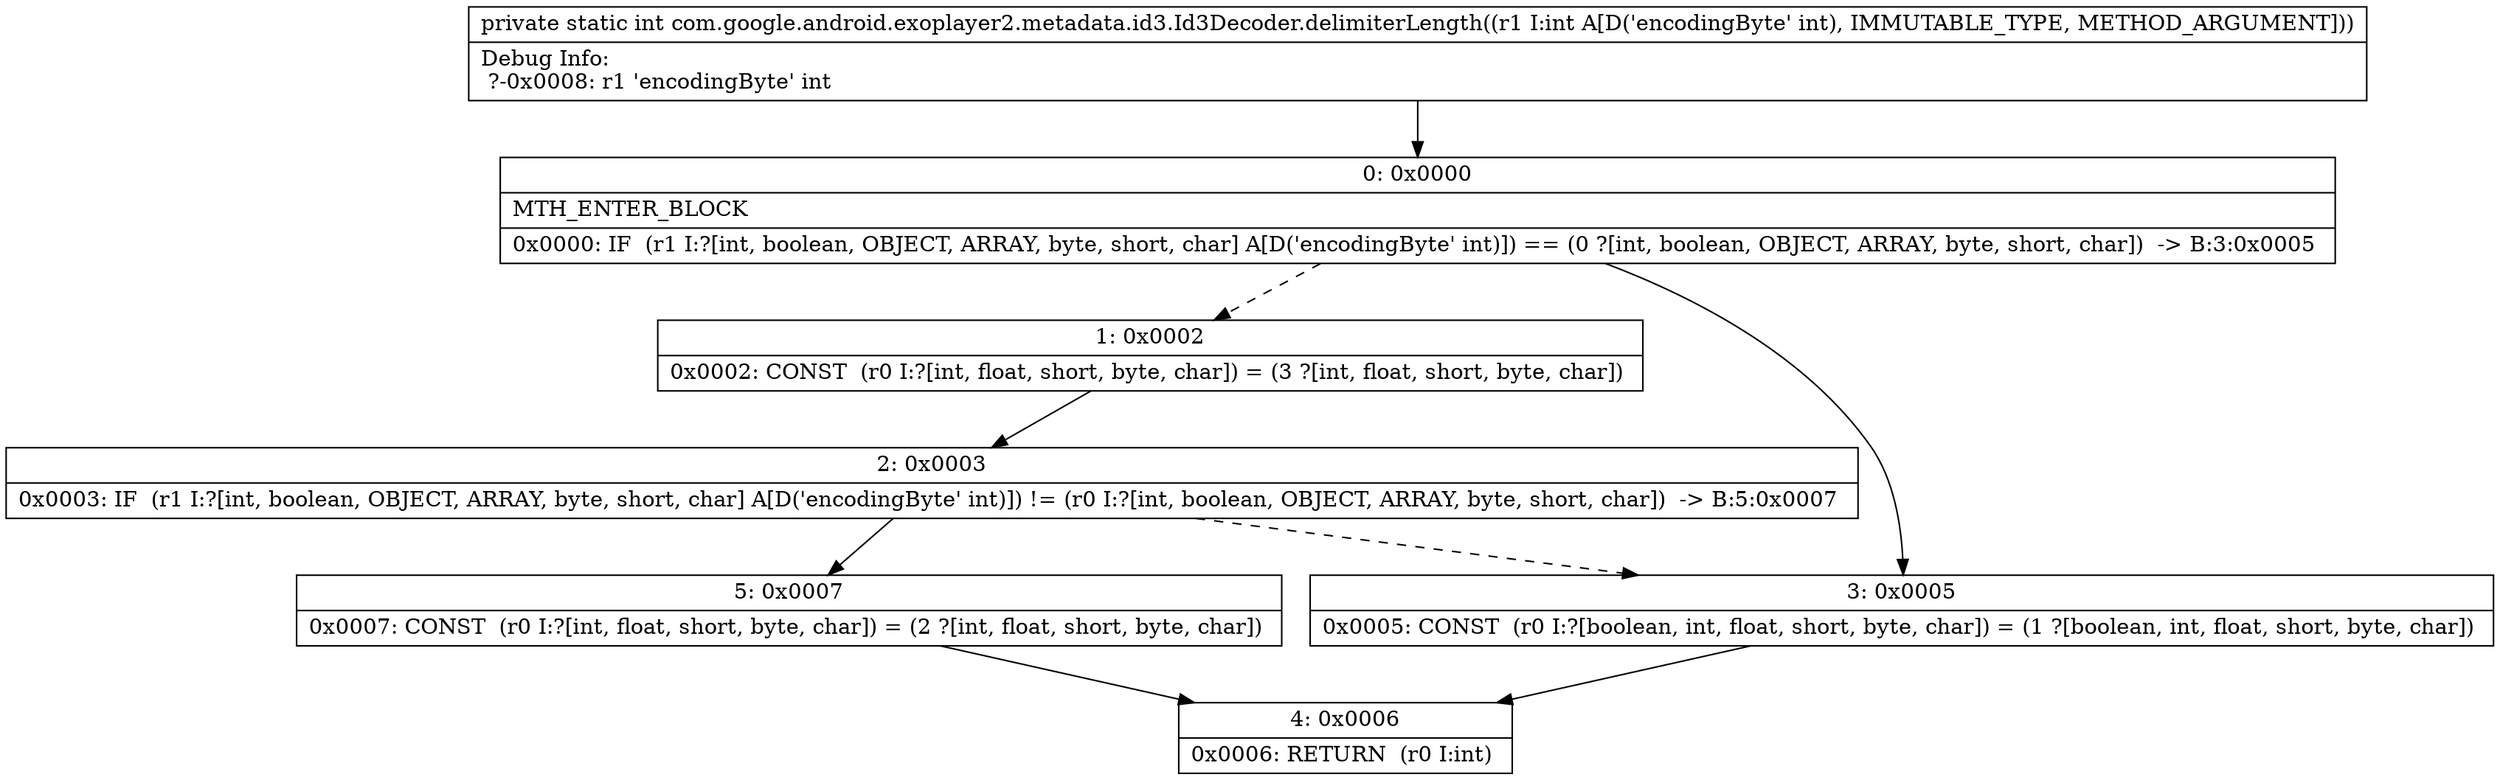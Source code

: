 digraph "CFG forcom.google.android.exoplayer2.metadata.id3.Id3Decoder.delimiterLength(I)I" {
Node_0 [shape=record,label="{0\:\ 0x0000|MTH_ENTER_BLOCK\l|0x0000: IF  (r1 I:?[int, boolean, OBJECT, ARRAY, byte, short, char] A[D('encodingByte' int)]) == (0 ?[int, boolean, OBJECT, ARRAY, byte, short, char])  \-\> B:3:0x0005 \l}"];
Node_1 [shape=record,label="{1\:\ 0x0002|0x0002: CONST  (r0 I:?[int, float, short, byte, char]) = (3 ?[int, float, short, byte, char]) \l}"];
Node_2 [shape=record,label="{2\:\ 0x0003|0x0003: IF  (r1 I:?[int, boolean, OBJECT, ARRAY, byte, short, char] A[D('encodingByte' int)]) != (r0 I:?[int, boolean, OBJECT, ARRAY, byte, short, char])  \-\> B:5:0x0007 \l}"];
Node_3 [shape=record,label="{3\:\ 0x0005|0x0005: CONST  (r0 I:?[boolean, int, float, short, byte, char]) = (1 ?[boolean, int, float, short, byte, char]) \l}"];
Node_4 [shape=record,label="{4\:\ 0x0006|0x0006: RETURN  (r0 I:int) \l}"];
Node_5 [shape=record,label="{5\:\ 0x0007|0x0007: CONST  (r0 I:?[int, float, short, byte, char]) = (2 ?[int, float, short, byte, char]) \l}"];
MethodNode[shape=record,label="{private static int com.google.android.exoplayer2.metadata.id3.Id3Decoder.delimiterLength((r1 I:int A[D('encodingByte' int), IMMUTABLE_TYPE, METHOD_ARGUMENT]))  | Debug Info:\l  ?\-0x0008: r1 'encodingByte' int\l}"];
MethodNode -> Node_0;
Node_0 -> Node_1[style=dashed];
Node_0 -> Node_3;
Node_1 -> Node_2;
Node_2 -> Node_3[style=dashed];
Node_2 -> Node_5;
Node_3 -> Node_4;
Node_5 -> Node_4;
}

